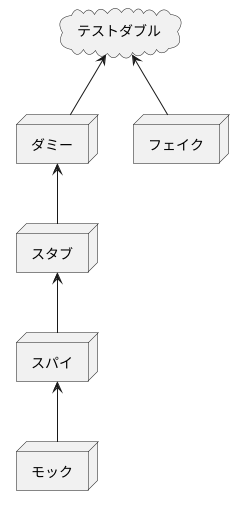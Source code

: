 @startuml
node モック
node スパイ
node スタブ
node ダミー
cloud テストダブル
node フェイク


モック -up-> スパイ
スパイ -up-> スタブ
スタブ -up-> ダミー
ダミー -up-> テストダブル
フェイク -up-> テストダブル

@enduml